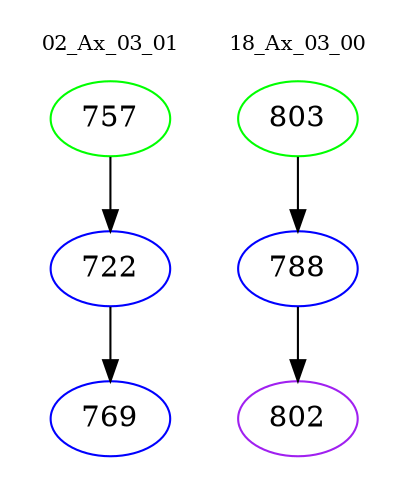 digraph{
subgraph cluster_0 {
color = white
label = "02_Ax_03_01";
fontsize=10;
T0_757 [label="757", color="green"]
T0_757 -> T0_722 [color="black"]
T0_722 [label="722", color="blue"]
T0_722 -> T0_769 [color="black"]
T0_769 [label="769", color="blue"]
}
subgraph cluster_1 {
color = white
label = "18_Ax_03_00";
fontsize=10;
T1_803 [label="803", color="green"]
T1_803 -> T1_788 [color="black"]
T1_788 [label="788", color="blue"]
T1_788 -> T1_802 [color="black"]
T1_802 [label="802", color="purple"]
}
}
